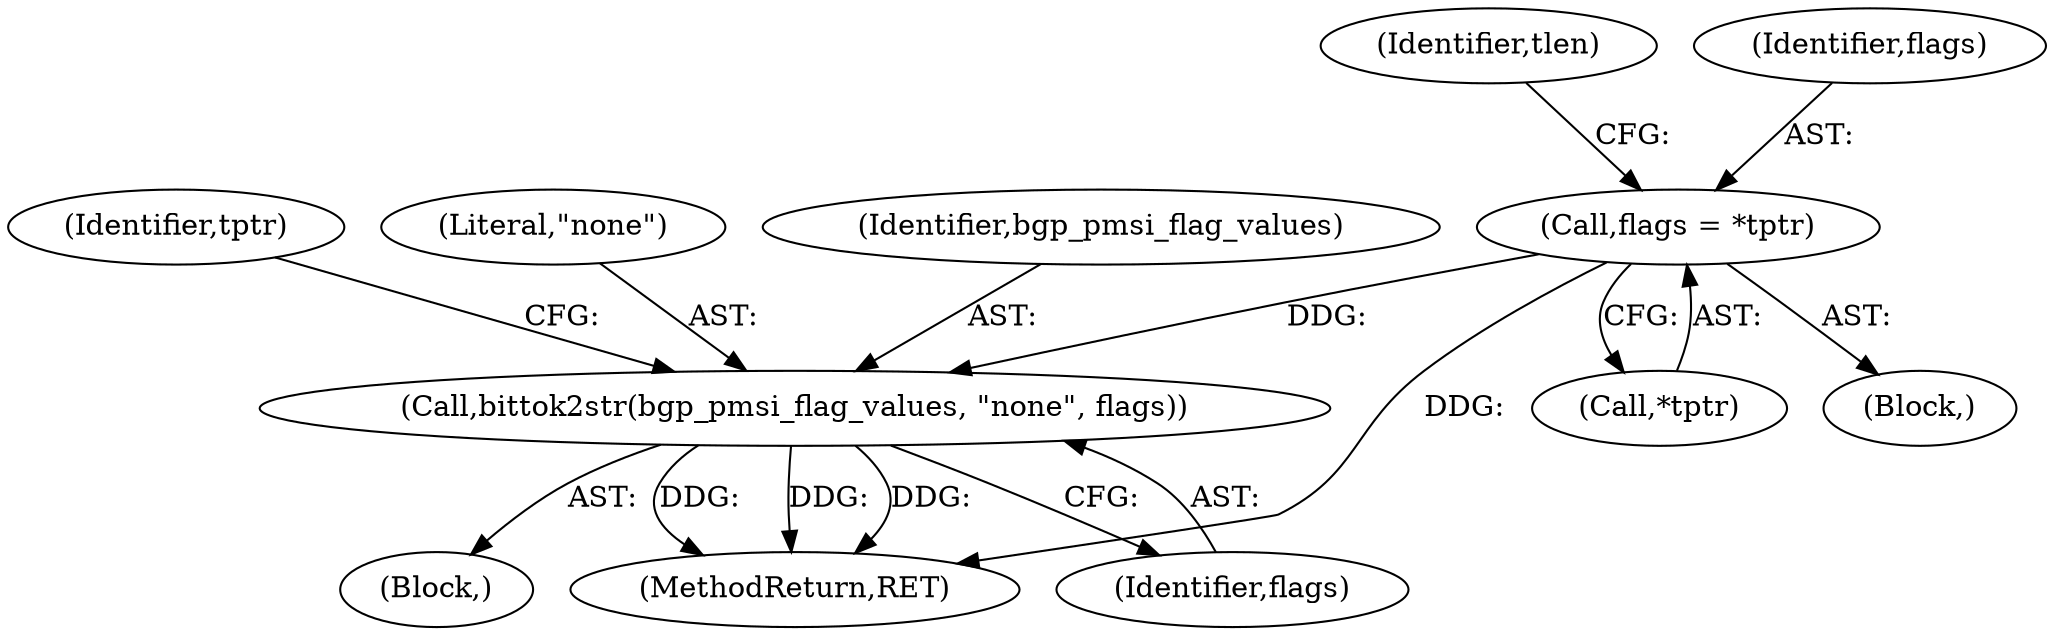 digraph "0_tcpdump_ffde45acf3348f8353fb4064a1b21683ee6b5ddf@pointer" {
"1002405" [label="(Call,flags = *tptr)"];
"1002430" [label="(Call,bittok2str(bgp_pmsi_flag_values, \"none\", flags))"];
"1002407" [label="(Call,*tptr)"];
"1002437" [label="(Identifier,tptr)"];
"1002432" [label="(Literal,\"none\")"];
"1002431" [label="(Identifier,bgp_pmsi_flag_values)"];
"1002410" [label="(Identifier,tlen)"];
"1002406" [label="(Identifier,flags)"];
"1002405" [label="(Call,flags = *tptr)"];
"1002430" [label="(Call,bittok2str(bgp_pmsi_flag_values, \"none\", flags))"];
"1002396" [label="(Block,)"];
"1002429" [label="(Block,)"];
"1002915" [label="(MethodReturn,RET)"];
"1002433" [label="(Identifier,flags)"];
"1002405" -> "1002396"  [label="AST: "];
"1002405" -> "1002407"  [label="CFG: "];
"1002406" -> "1002405"  [label="AST: "];
"1002407" -> "1002405"  [label="AST: "];
"1002410" -> "1002405"  [label="CFG: "];
"1002405" -> "1002915"  [label="DDG: "];
"1002405" -> "1002430"  [label="DDG: "];
"1002430" -> "1002429"  [label="AST: "];
"1002430" -> "1002433"  [label="CFG: "];
"1002431" -> "1002430"  [label="AST: "];
"1002432" -> "1002430"  [label="AST: "];
"1002433" -> "1002430"  [label="AST: "];
"1002437" -> "1002430"  [label="CFG: "];
"1002430" -> "1002915"  [label="DDG: "];
"1002430" -> "1002915"  [label="DDG: "];
"1002430" -> "1002915"  [label="DDG: "];
}
